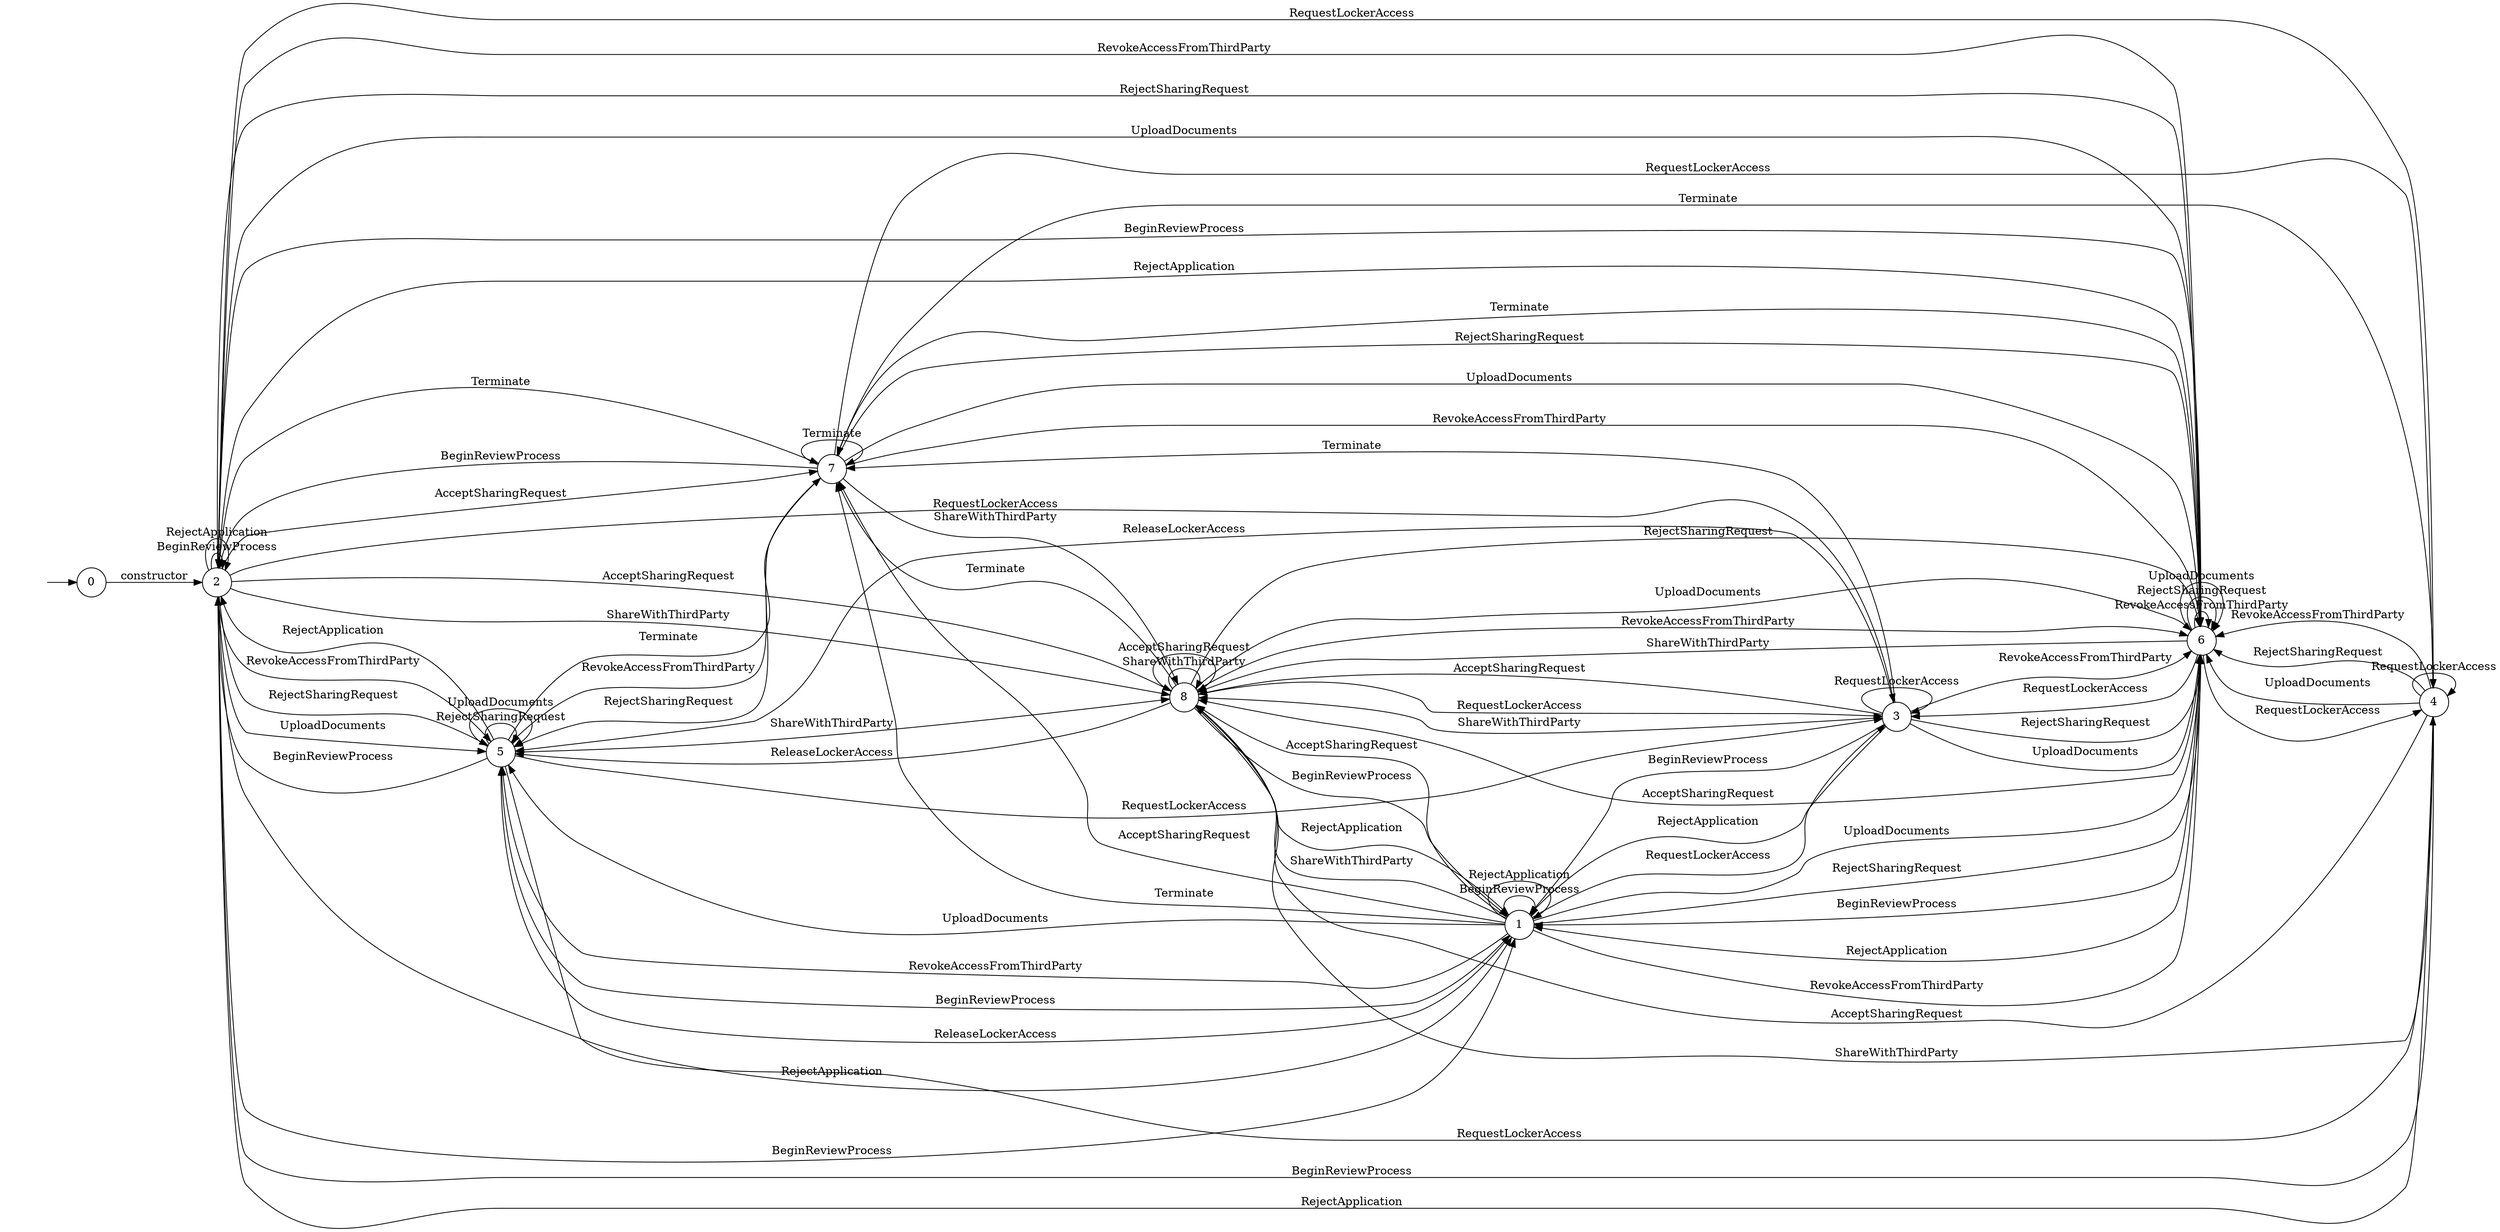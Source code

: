 digraph "Dapp-Automata-data/fuzzer/testnetdata-model-rq1/DigitalLocker/FSM-8" {
	graph [rankdir=LR]
	"" [label="" shape=plaintext]
	2 [label=2 shape=circle]
	5 [label=5 shape=circle]
	6 [label=6 shape=circle]
	4 [label=4 shape=circle]
	8 [label=8 shape=circle]
	3 [label=3 shape=circle]
	1 [label=1 shape=circle]
	7 [label=7 shape=circle]
	0 [label=0 shape=circle]
	"" -> 0 [label=""]
	0 -> 2 [label=constructor]
	2 -> 2 [label=BeginReviewProcess]
	2 -> 1 [label=BeginReviewProcess]
	2 -> 4 [label=RequestLockerAccess]
	2 -> 3 [label=RequestLockerAccess]
	2 -> 8 [label=ShareWithThirdParty]
	2 -> 5 [label=RevokeAccessFromThirdParty]
	2 -> 6 [label=RevokeAccessFromThirdParty]
	2 -> 8 [label=AcceptSharingRequest]
	2 -> 7 [label=AcceptSharingRequest]
	2 -> 5 [label=RejectSharingRequest]
	2 -> 6 [label=RejectSharingRequest]
	2 -> 5 [label=UploadDocuments]
	2 -> 6 [label=UploadDocuments]
	2 -> 7 [label=Terminate]
	2 -> 2 [label=RejectApplication]
	2 -> 1 [label=RejectApplication]
	7 -> 2 [label=BeginReviewProcess]
	7 -> 4 [label=RequestLockerAccess]
	7 -> 8 [label=ShareWithThirdParty]
	7 -> 5 [label=RevokeAccessFromThirdParty]
	7 -> 6 [label=RevokeAccessFromThirdParty]
	7 -> 5 [label=RejectSharingRequest]
	7 -> 6 [label=RejectSharingRequest]
	7 -> 6 [label=UploadDocuments]
	7 -> 7 [label=Terminate]
	6 -> 2 [label=BeginReviewProcess]
	6 -> 1 [label=BeginReviewProcess]
	6 -> 4 [label=RequestLockerAccess]
	6 -> 3 [label=RequestLockerAccess]
	6 -> 8 [label=ShareWithThirdParty]
	6 -> 6 [label=RevokeAccessFromThirdParty]
	6 -> 8 [label=AcceptSharingRequest]
	6 -> 6 [label=RejectSharingRequest]
	6 -> 6 [label=UploadDocuments]
	6 -> 7 [label=Terminate]
	6 -> 2 [label=RejectApplication]
	6 -> 1 [label=RejectApplication]
	5 -> 2 [label=BeginReviewProcess]
	5 -> 1 [label=BeginReviewProcess]
	5 -> 4 [label=RequestLockerAccess]
	5 -> 3 [label=RequestLockerAccess]
	5 -> 8 [label=ShareWithThirdParty]
	5 -> 5 [label=RejectSharingRequest]
	5 -> 5 [label=UploadDocuments]
	5 -> 7 [label=Terminate]
	5 -> 2 [label=RejectApplication]
	8 -> 1 [label=BeginReviewProcess]
	8 -> 3 [label=RequestLockerAccess]
	8 -> 8 [label=ShareWithThirdParty]
	8 -> 6 [label=RevokeAccessFromThirdParty]
	8 -> 8 [label=AcceptSharingRequest]
	8 -> 6 [label=RejectSharingRequest]
	8 -> 6 [label=UploadDocuments]
	8 -> 7 [label=Terminate]
	8 -> 1 [label=RejectApplication]
	8 -> 5 [label=ReleaseLockerAccess]
	4 -> 2 [label=BeginReviewProcess]
	4 -> 4 [label=RequestLockerAccess]
	4 -> 8 [label=ShareWithThirdParty]
	4 -> 6 [label=RevokeAccessFromThirdParty]
	4 -> 8 [label=AcceptSharingRequest]
	4 -> 6 [label=RejectSharingRequest]
	4 -> 6 [label=UploadDocuments]
	4 -> 7 [label=Terminate]
	4 -> 2 [label=RejectApplication]
	3 -> 1 [label=BeginReviewProcess]
	3 -> 3 [label=RequestLockerAccess]
	3 -> 8 [label=ShareWithThirdParty]
	3 -> 6 [label=RevokeAccessFromThirdParty]
	3 -> 8 [label=AcceptSharingRequest]
	3 -> 6 [label=RejectSharingRequest]
	3 -> 6 [label=UploadDocuments]
	3 -> 7 [label=Terminate]
	3 -> 1 [label=RejectApplication]
	3 -> 5 [label=ReleaseLockerAccess]
	1 -> 1 [label=BeginReviewProcess]
	1 -> 3 [label=RequestLockerAccess]
	1 -> 8 [label=ShareWithThirdParty]
	1 -> 5 [label=RevokeAccessFromThirdParty]
	1 -> 6 [label=RevokeAccessFromThirdParty]
	1 -> 8 [label=AcceptSharingRequest]
	1 -> 7 [label=AcceptSharingRequest]
	1 -> 6 [label=RejectSharingRequest]
	1 -> 5 [label=UploadDocuments]
	1 -> 6 [label=UploadDocuments]
	1 -> 7 [label=Terminate]
	1 -> 1 [label=RejectApplication]
	1 -> 5 [label=ReleaseLockerAccess]
}

